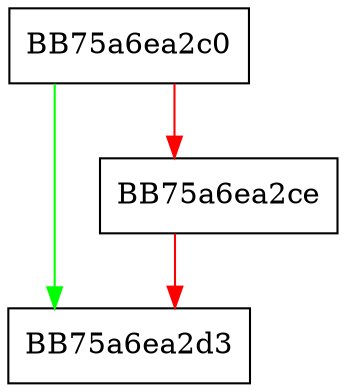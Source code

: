 digraph PostProcessRecords {
  node [shape="box"];
  graph [splines=ortho];
  BB75a6ea2c0 -> BB75a6ea2d3 [color="green"];
  BB75a6ea2c0 -> BB75a6ea2ce [color="red"];
  BB75a6ea2ce -> BB75a6ea2d3 [color="red"];
}